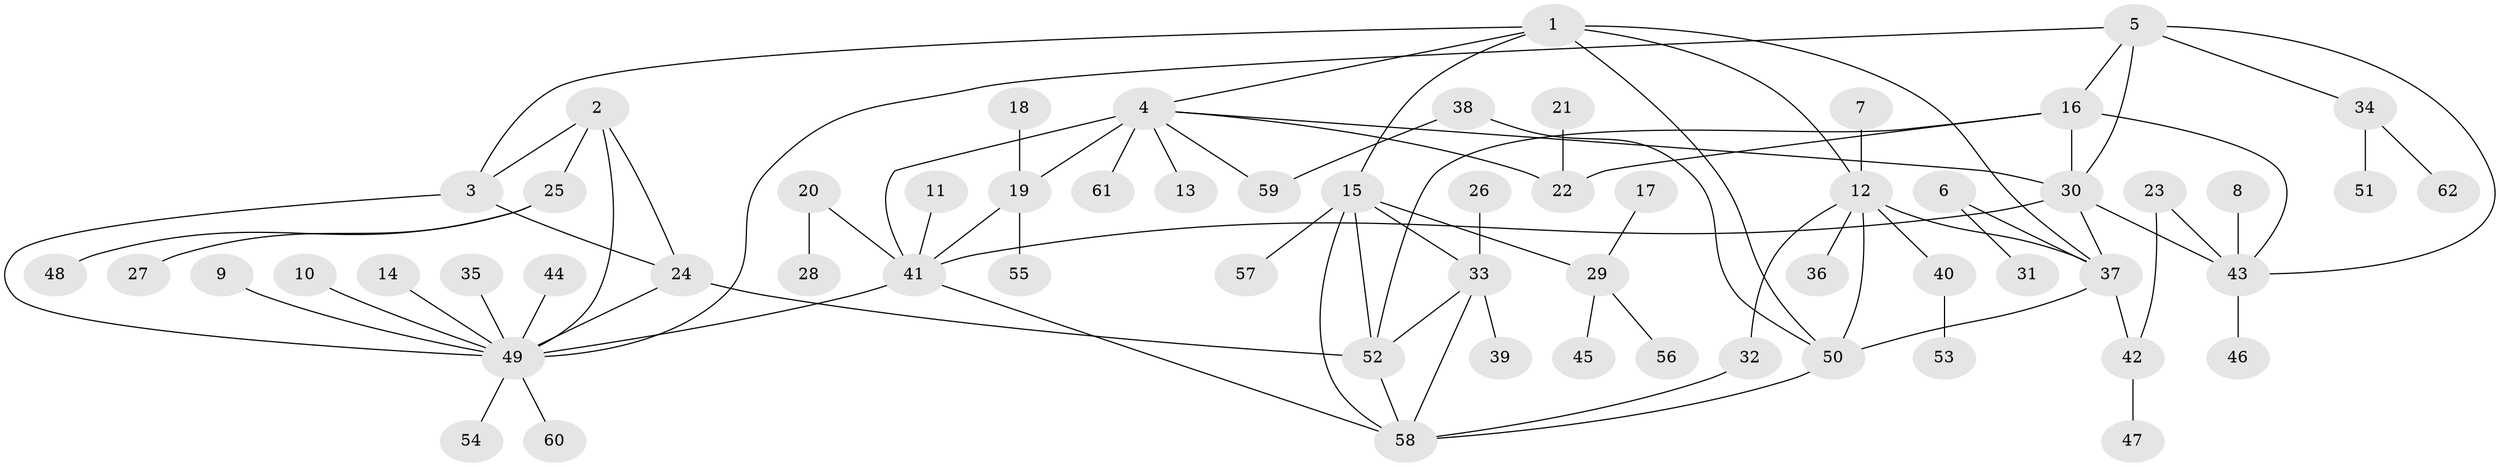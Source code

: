 // original degree distribution, {8: 0.011235955056179775, 7: 0.0449438202247191, 6: 0.10112359550561797, 13: 0.011235955056179775, 5: 0.033707865168539325, 4: 0.0449438202247191, 9: 0.011235955056179775, 1: 0.550561797752809, 2: 0.14606741573033707, 3: 0.0449438202247191}
// Generated by graph-tools (version 1.1) at 2025/37/03/04/25 23:37:47]
// undirected, 62 vertices, 86 edges
graph export_dot {
  node [color=gray90,style=filled];
  1;
  2;
  3;
  4;
  5;
  6;
  7;
  8;
  9;
  10;
  11;
  12;
  13;
  14;
  15;
  16;
  17;
  18;
  19;
  20;
  21;
  22;
  23;
  24;
  25;
  26;
  27;
  28;
  29;
  30;
  31;
  32;
  33;
  34;
  35;
  36;
  37;
  38;
  39;
  40;
  41;
  42;
  43;
  44;
  45;
  46;
  47;
  48;
  49;
  50;
  51;
  52;
  53;
  54;
  55;
  56;
  57;
  58;
  59;
  60;
  61;
  62;
  1 -- 3 [weight=1.0];
  1 -- 4 [weight=1.0];
  1 -- 12 [weight=1.0];
  1 -- 15 [weight=1.0];
  1 -- 37 [weight=1.0];
  1 -- 50 [weight=1.0];
  2 -- 3 [weight=1.0];
  2 -- 24 [weight=1.0];
  2 -- 25 [weight=1.0];
  2 -- 49 [weight=1.0];
  3 -- 24 [weight=1.0];
  3 -- 49 [weight=1.0];
  4 -- 13 [weight=1.0];
  4 -- 19 [weight=2.0];
  4 -- 22 [weight=1.0];
  4 -- 30 [weight=1.0];
  4 -- 41 [weight=2.0];
  4 -- 59 [weight=1.0];
  4 -- 61 [weight=1.0];
  5 -- 16 [weight=1.0];
  5 -- 30 [weight=1.0];
  5 -- 34 [weight=1.0];
  5 -- 43 [weight=1.0];
  5 -- 49 [weight=1.0];
  6 -- 31 [weight=1.0];
  6 -- 37 [weight=1.0];
  7 -- 12 [weight=1.0];
  8 -- 43 [weight=1.0];
  9 -- 49 [weight=1.0];
  10 -- 49 [weight=1.0];
  11 -- 41 [weight=1.0];
  12 -- 32 [weight=1.0];
  12 -- 36 [weight=1.0];
  12 -- 37 [weight=1.0];
  12 -- 40 [weight=1.0];
  12 -- 50 [weight=1.0];
  14 -- 49 [weight=1.0];
  15 -- 29 [weight=1.0];
  15 -- 33 [weight=1.0];
  15 -- 52 [weight=1.0];
  15 -- 57 [weight=1.0];
  15 -- 58 [weight=1.0];
  16 -- 22 [weight=1.0];
  16 -- 30 [weight=1.0];
  16 -- 43 [weight=1.0];
  16 -- 52 [weight=1.0];
  17 -- 29 [weight=1.0];
  18 -- 19 [weight=1.0];
  19 -- 41 [weight=1.0];
  19 -- 55 [weight=1.0];
  20 -- 28 [weight=1.0];
  20 -- 41 [weight=1.0];
  21 -- 22 [weight=1.0];
  23 -- 42 [weight=1.0];
  23 -- 43 [weight=1.0];
  24 -- 49 [weight=1.0];
  24 -- 52 [weight=1.0];
  25 -- 27 [weight=1.0];
  25 -- 48 [weight=1.0];
  26 -- 33 [weight=1.0];
  29 -- 45 [weight=1.0];
  29 -- 56 [weight=1.0];
  30 -- 37 [weight=1.0];
  30 -- 41 [weight=1.0];
  30 -- 43 [weight=1.0];
  32 -- 58 [weight=1.0];
  33 -- 39 [weight=1.0];
  33 -- 52 [weight=1.0];
  33 -- 58 [weight=1.0];
  34 -- 51 [weight=1.0];
  34 -- 62 [weight=1.0];
  35 -- 49 [weight=1.0];
  37 -- 42 [weight=1.0];
  37 -- 50 [weight=1.0];
  38 -- 50 [weight=1.0];
  38 -- 59 [weight=1.0];
  40 -- 53 [weight=1.0];
  41 -- 49 [weight=1.0];
  41 -- 58 [weight=1.0];
  42 -- 47 [weight=1.0];
  43 -- 46 [weight=1.0];
  44 -- 49 [weight=1.0];
  49 -- 54 [weight=1.0];
  49 -- 60 [weight=1.0];
  50 -- 58 [weight=1.0];
  52 -- 58 [weight=1.0];
}
